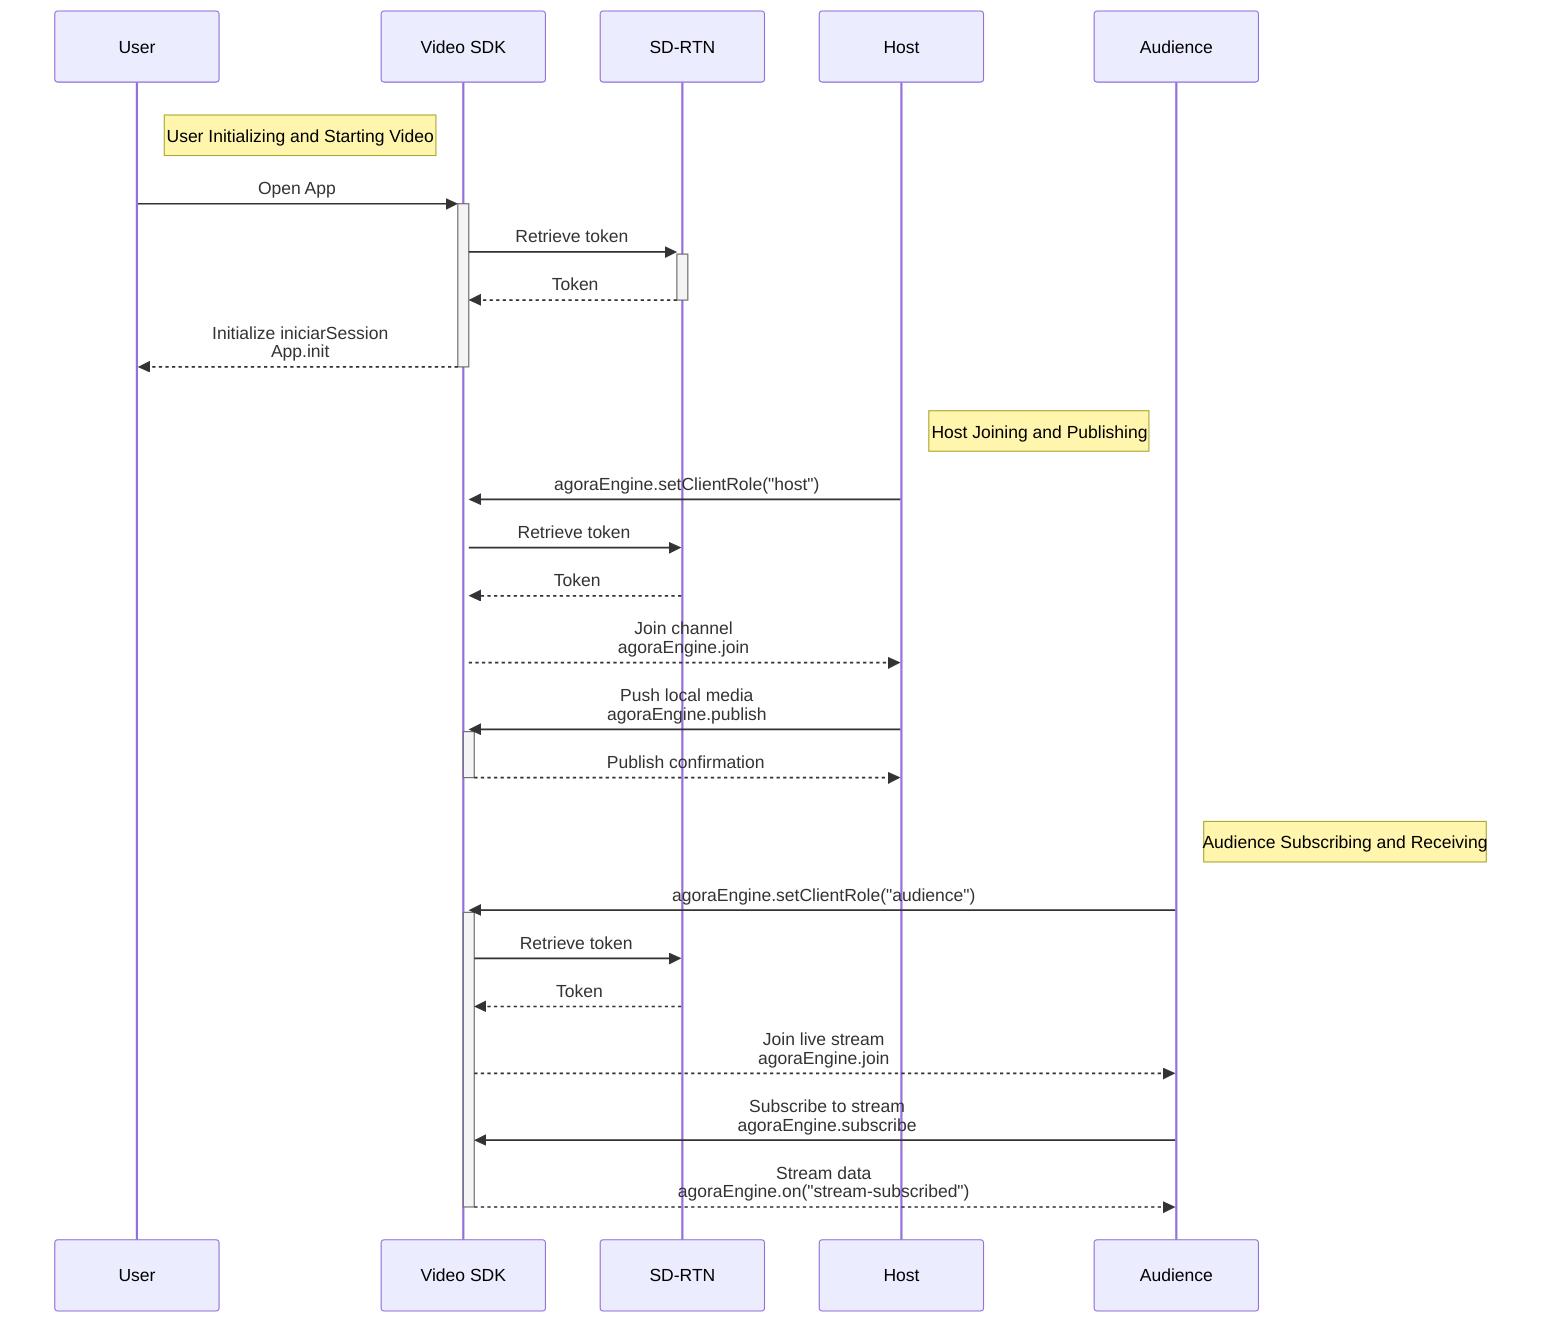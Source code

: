sequenceDiagram
    participant User
    participant Video_SDK as Video SDK
    participant Agora as SD-RTN
    participant Host
    participant Audience

    %% User Actions
    rect rgb(255, 255, 255)
        note right of User: User Initializing and Starting Video
        User ->>+ Video_SDK: Open App
        Video_SDK ->>+ Agora: Retrieve token
        Agora -->>- Video_SDK: Token
        Video_SDK -->>- User: Initialize iniciarSession<br/>App.init
    end

    %% Host Actions
    rect rgb(255, 255, 255)
        note right of Host: Host Joining and Publishing
        Host ->>+ Video_SDK: agoraEngine.setClientRole("host")
        Video_SDK ->> Agora: Retrieve token
        Agora -->> Video_SDK: Token
        Video_SDK -->> Host: Join channel<br/>agoraEngine.join
        Host ->>+ Video_SDK: Push local media<br/>agoraEngine.publish
        Video_SDK -->>- Host: Publish confirmation
    end

    %% Audience Actions
    rect rgb(255, 255, 255)
        note right of Audience: Audience Subscribing and Receiving
        Audience ->>+ Video_SDK: agoraEngine.setClientRole("audience")
        Video_SDK ->> Agora: Retrieve token
        Agora -->> Video_SDK: Token
        Video_SDK -->> Audience: Join live stream<br/>agoraEngine.join
        Audience ->> Video_SDK: Subscribe to stream<br/>agoraEngine.subscribe
        Video_SDK -->>- Audience: Stream data<br/>agoraEngine.on("stream-subscribed")
    end
